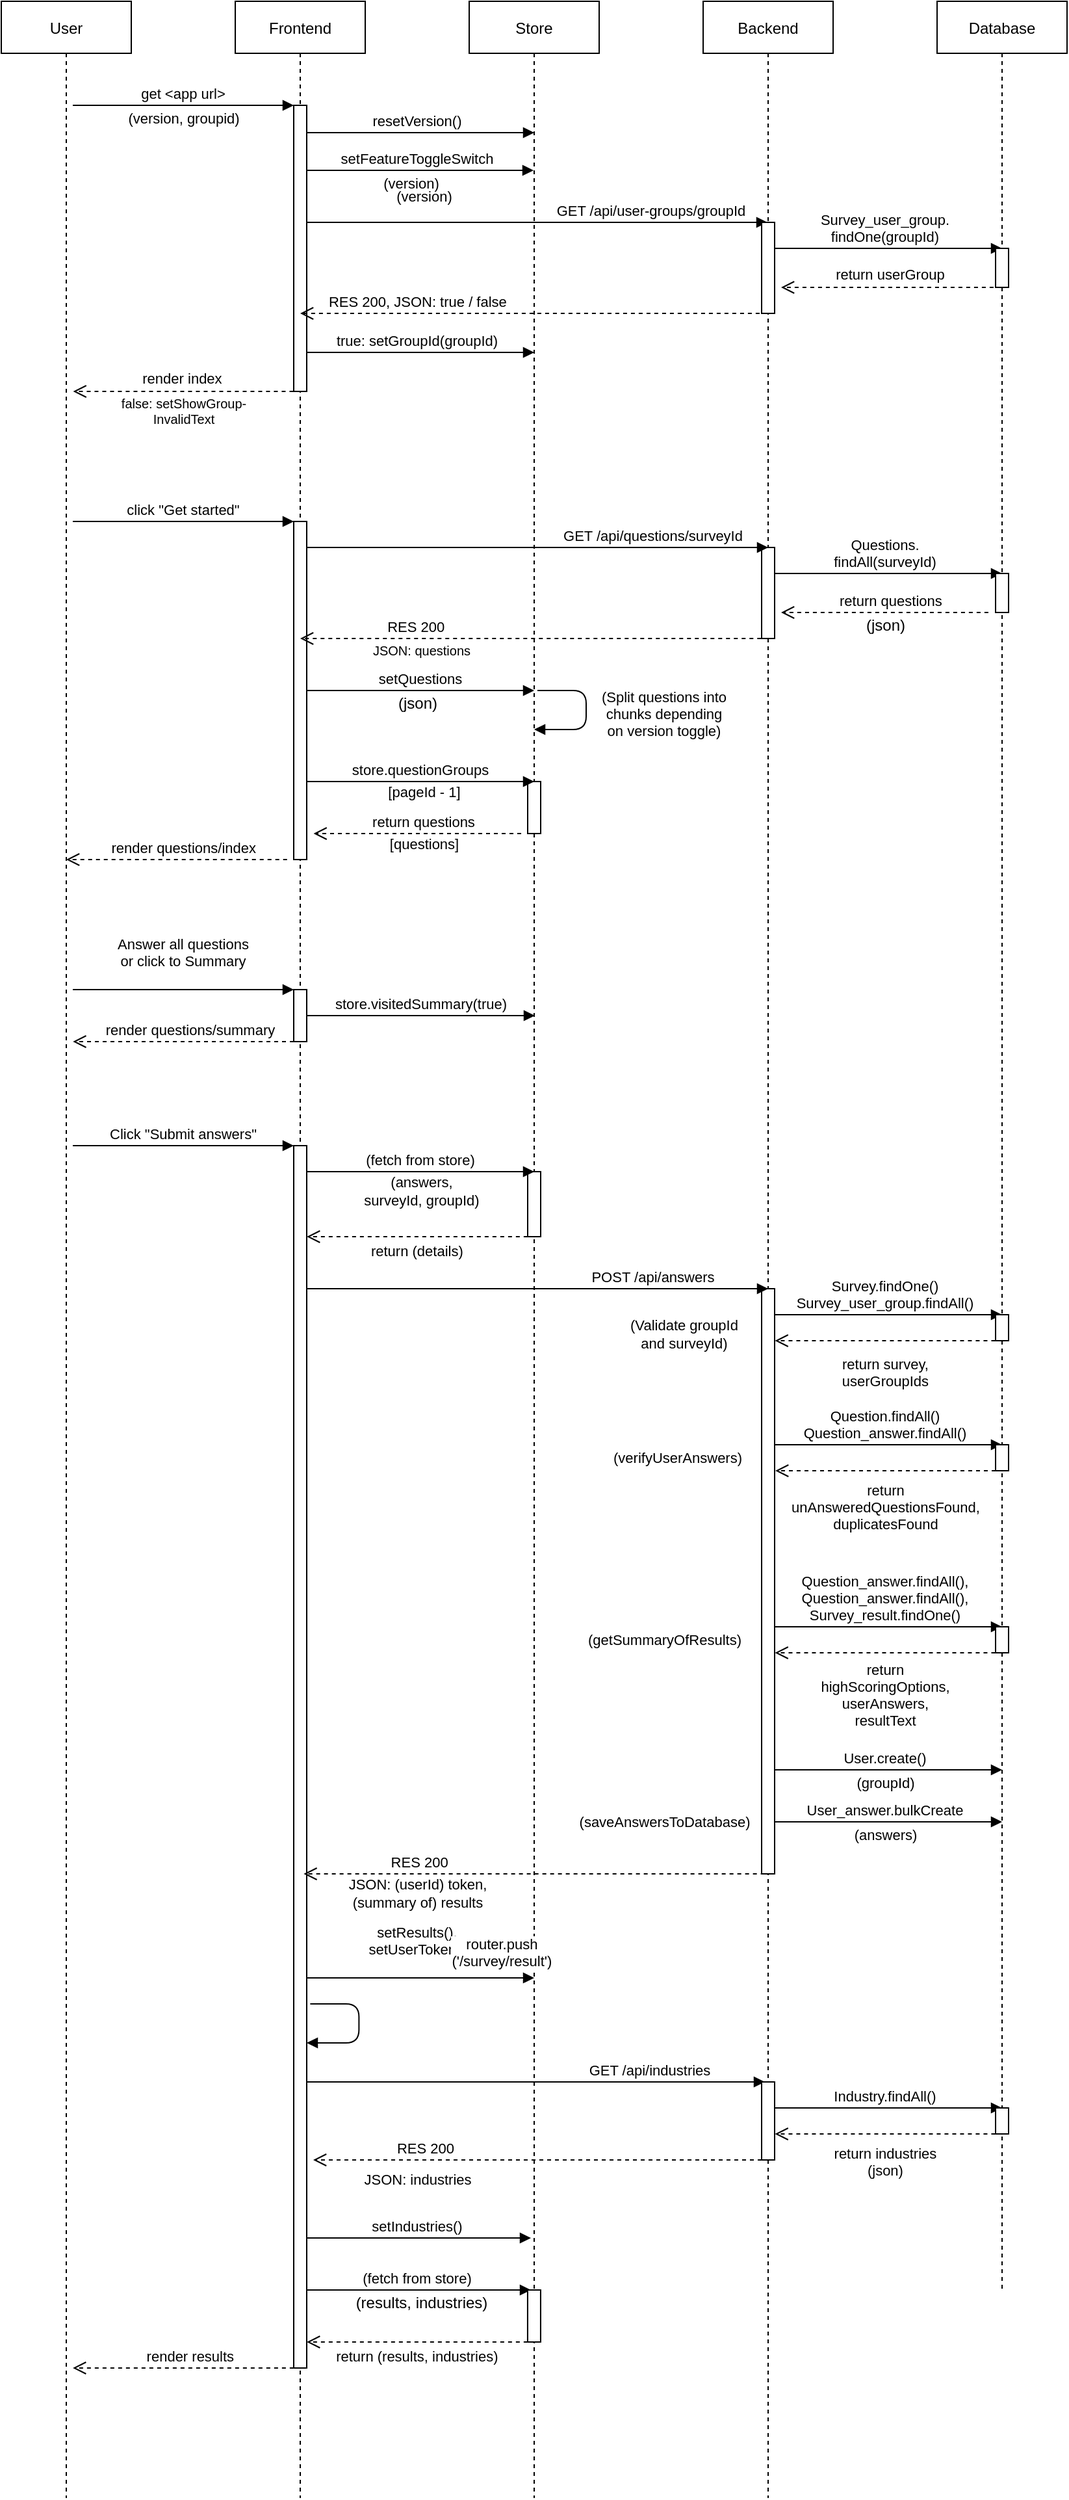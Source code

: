<mxfile version="14.6.8" type="device"><diagram id="kgpKYQtTHZ0yAKxKKP6v" name="Page-1"><mxGraphModel dx="790" dy="371" grid="1" gridSize="10" guides="1" tooltips="1" connect="1" arrows="1" fold="1" page="1" pageScale="1" pageWidth="850" pageHeight="1100" math="0" shadow="0"><root><mxCell id="0"/><mxCell id="1" parent="0"/><mxCell id="5lsWH7htPkqMAUT4gLi4-108" value="(fetch from store)" style="verticalAlign=bottom;endArrow=block;shadow=0;strokeWidth=1;" parent="1" edge="1"><mxGeometry relative="1" as="geometry"><mxPoint x="352.5" y="1840.0" as="sourcePoint"/><mxPoint x="527.5" y="1840.0" as="targetPoint"/></mxGeometry></mxCell><mxCell id="5lsWH7htPkqMAUT4gLi4-102" value="setIndustries()" style="verticalAlign=bottom;endArrow=block;shadow=0;strokeWidth=1;" parent="1" edge="1"><mxGeometry relative="1" as="geometry"><mxPoint x="352.5" y="1800" as="sourcePoint"/><mxPoint x="527.5" y="1800" as="targetPoint"/><mxPoint as="offset"/></mxGeometry></mxCell><mxCell id="5lsWH7htPkqMAUT4gLi4-95" value="Industry.findAll()" style="verticalAlign=bottom;endArrow=block;shadow=0;strokeWidth=1;" parent="1" edge="1"><mxGeometry relative="1" as="geometry"><mxPoint x="710" y="1700" as="sourcePoint"/><mxPoint x="890.0" y="1700" as="targetPoint"/><mxPoint as="offset"/></mxGeometry></mxCell><mxCell id="5lsWH7htPkqMAUT4gLi4-94" value="GET /api/industries" style="verticalAlign=bottom;endArrow=block;shadow=0;strokeWidth=1;" parent="1" edge="1"><mxGeometry x="0.502" relative="1" as="geometry"><mxPoint x="352.5" y="1680.0" as="sourcePoint"/><mxPoint x="707.5" y="1680.0" as="targetPoint"/><mxPoint as="offset"/></mxGeometry></mxCell><mxCell id="5lsWH7htPkqMAUT4gLi4-88" value="User_answer.bulkCreate" style="verticalAlign=bottom;endArrow=block;shadow=0;strokeWidth=1;" parent="1" edge="1"><mxGeometry relative="1" as="geometry"><mxPoint x="710" y="1480" as="sourcePoint"/><mxPoint x="890.0" y="1480" as="targetPoint"/><mxPoint as="offset"/></mxGeometry></mxCell><mxCell id="5lsWH7htPkqMAUT4gLi4-82" value="User.create()" style="verticalAlign=bottom;endArrow=block;shadow=0;strokeWidth=1;" parent="1" edge="1"><mxGeometry relative="1" as="geometry"><mxPoint x="710" y="1440.0" as="sourcePoint"/><mxPoint x="890.0" y="1440.0" as="targetPoint"/><mxPoint as="offset"/></mxGeometry></mxCell><mxCell id="5lsWH7htPkqMAUT4gLi4-76" value="Question_answer.findAll(),&#xA;Question_answer.findAll(),&#xA;Survey_result.findOne()" style="verticalAlign=bottom;endArrow=block;shadow=0;strokeWidth=1;" parent="1" edge="1"><mxGeometry relative="1" as="geometry"><mxPoint x="710" y="1330.0" as="sourcePoint"/><mxPoint x="890.0" y="1330.0" as="targetPoint"/><mxPoint as="offset"/></mxGeometry></mxCell><mxCell id="5lsWH7htPkqMAUT4gLi4-69" value="Question.findAll()&#xA;Question_answer.findAll()" style="verticalAlign=bottom;endArrow=block;shadow=0;strokeWidth=1;" parent="1" edge="1"><mxGeometry relative="1" as="geometry"><mxPoint x="710" y="1190.0" as="sourcePoint"/><mxPoint x="890.0" y="1190.0" as="targetPoint"/><mxPoint as="offset"/></mxGeometry></mxCell><mxCell id="5lsWH7htPkqMAUT4gLi4-63" value="Survey.findOne()&#xA;Survey_user_group.findAll()" style="verticalAlign=bottom;endArrow=block;shadow=0;strokeWidth=1;" parent="1" edge="1"><mxGeometry relative="1" as="geometry"><mxPoint x="710" y="1090.0" as="sourcePoint"/><mxPoint x="890.0" y="1090" as="targetPoint"/><mxPoint as="offset"/></mxGeometry></mxCell><mxCell id="5lsWH7htPkqMAUT4gLi4-29" value="Questions.&#xA;findAll(surveyId)" style="verticalAlign=bottom;endArrow=block;shadow=0;strokeWidth=1;" parent="1" edge="1"><mxGeometry relative="1" as="geometry"><mxPoint x="710" y="520.0" as="sourcePoint"/><mxPoint x="890.0" y="520" as="targetPoint"/></mxGeometry></mxCell><mxCell id="5lsWH7htPkqMAUT4gLi4-15" value="GET /api/user-groups/groupId" style="verticalAlign=bottom;endArrow=block;shadow=0;strokeWidth=1;" parent="1" target="5lsWH7htPkqMAUT4gLi4-3" edge="1"><mxGeometry x="0.502" relative="1" as="geometry"><mxPoint x="350" y="250.0" as="sourcePoint"/><mxPoint x="520" y="250.0" as="targetPoint"/><mxPoint as="offset"/></mxGeometry></mxCell><mxCell id="5lsWH7htPkqMAUT4gLi4-21" value="true: setGroupId(groupId)" style="verticalAlign=bottom;endArrow=block;shadow=0;strokeWidth=1;" parent="1" edge="1"><mxGeometry relative="1" as="geometry"><mxPoint x="350" y="350.0" as="sourcePoint"/><mxPoint x="530" y="350" as="targetPoint"/></mxGeometry></mxCell><mxCell id="5lsWH7htPkqMAUT4gLi4-18" value="return userGroup" style="verticalAlign=bottom;endArrow=open;dashed=1;endSize=8;exitX=-0.055;exitY=0.255;shadow=0;strokeWidth=1;exitDx=0;exitDy=0;exitPerimeter=0;" parent="1" edge="1"><mxGeometry x="0.008" y="-1" relative="1" as="geometry"><mxPoint x="720" y="300.0" as="targetPoint"/><mxPoint x="889.45" y="300.0" as="sourcePoint"/><Array as="points"/><mxPoint as="offset"/></mxGeometry></mxCell><mxCell id="5lsWH7htPkqMAUT4gLi4-17" value="Survey_user_group.&#xA;findOne(groupId)" style="verticalAlign=bottom;endArrow=block;shadow=0;strokeWidth=1;" parent="1" edge="1"><mxGeometry relative="1" as="geometry"><mxPoint x="710" y="270.0" as="sourcePoint"/><mxPoint x="890" y="270" as="targetPoint"/></mxGeometry></mxCell><mxCell id="5lsWH7htPkqMAUT4gLi4-12" value="setFeatureToggleSwitch" style="verticalAlign=bottom;endArrow=block;shadow=0;strokeWidth=1;" parent="1" target="5lsWH7htPkqMAUT4gLi4-1" edge="1"><mxGeometry relative="1" as="geometry"><mxPoint x="350" y="210.0" as="sourcePoint"/><mxPoint x="520" y="210.0" as="targetPoint"/></mxGeometry></mxCell><mxCell id="5lsWH7htPkqMAUT4gLi4-11" value="resetVersion()" style="verticalAlign=bottom;endArrow=block;shadow=0;strokeWidth=1;" parent="1" edge="1"><mxGeometry relative="1" as="geometry"><mxPoint x="350" y="181.0" as="sourcePoint"/><mxPoint x="530" y="181" as="targetPoint"/></mxGeometry></mxCell><mxCell id="3nuBFxr9cyL0pnOWT2aG-1" value="User" style="shape=umlLifeline;perimeter=lifelinePerimeter;container=1;collapsible=0;recursiveResize=0;rounded=0;shadow=0;strokeWidth=1;" parent="1" vertex="1"><mxGeometry x="120" y="80" width="100" height="1920" as="geometry"/></mxCell><mxCell id="3nuBFxr9cyL0pnOWT2aG-5" value="Frontend" style="shape=umlLifeline;perimeter=lifelinePerimeter;container=1;collapsible=0;recursiveResize=0;rounded=0;shadow=0;strokeWidth=1;" parent="1" vertex="1"><mxGeometry x="300" y="80" width="100" height="1920" as="geometry"/></mxCell><mxCell id="3nuBFxr9cyL0pnOWT2aG-6" value="" style="points=[];perimeter=orthogonalPerimeter;rounded=0;shadow=0;strokeWidth=1;" parent="3nuBFxr9cyL0pnOWT2aG-5" vertex="1"><mxGeometry x="45" y="80" width="10" height="220" as="geometry"/></mxCell><mxCell id="5lsWH7htPkqMAUT4gLi4-53" value="" style="points=[];perimeter=orthogonalPerimeter;rounded=0;shadow=0;strokeWidth=1;" parent="3nuBFxr9cyL0pnOWT2aG-5" vertex="1"><mxGeometry x="45" y="760" width="10" height="40" as="geometry"/></mxCell><mxCell id="5lsWH7htPkqMAUT4gLi4-57" value="" style="points=[];perimeter=orthogonalPerimeter;rounded=0;shadow=0;strokeWidth=1;" parent="3nuBFxr9cyL0pnOWT2aG-5" vertex="1"><mxGeometry x="45" y="880" width="10" height="940" as="geometry"/></mxCell><mxCell id="3nuBFxr9cyL0pnOWT2aG-7" value="render index" style="verticalAlign=bottom;endArrow=open;dashed=1;endSize=8;exitX=-0.055;exitY=0.255;shadow=0;strokeWidth=1;exitDx=0;exitDy=0;exitPerimeter=0;" parent="1" edge="1"><mxGeometry x="0.008" y="-1" relative="1" as="geometry"><mxPoint x="175.28" y="380.0" as="targetPoint"/><mxPoint x="344.73" y="380.0" as="sourcePoint"/><Array as="points"/><mxPoint as="offset"/></mxGeometry></mxCell><mxCell id="3nuBFxr9cyL0pnOWT2aG-8" value="get &lt;app url&gt; " style="verticalAlign=bottom;endArrow=block;entryX=0;entryY=0;shadow=0;strokeWidth=1;" parent="1" target="3nuBFxr9cyL0pnOWT2aG-6" edge="1"><mxGeometry relative="1" as="geometry"><mxPoint x="175" y="160.0" as="sourcePoint"/></mxGeometry></mxCell><mxCell id="5lsWH7htPkqMAUT4gLi4-1" value="Store" style="shape=umlLifeline;perimeter=lifelinePerimeter;container=1;collapsible=0;recursiveResize=0;rounded=0;shadow=0;strokeWidth=1;" parent="1" vertex="1"><mxGeometry x="480" y="80" width="100" height="1920" as="geometry"/></mxCell><mxCell id="5lsWH7htPkqMAUT4gLi4-48" value="" style="points=[];perimeter=orthogonalPerimeter;rounded=0;shadow=0;strokeWidth=1;" parent="5lsWH7htPkqMAUT4gLi4-1" vertex="1"><mxGeometry x="45" y="600" width="10" height="40" as="geometry"/></mxCell><mxCell id="5lsWH7htPkqMAUT4gLi4-61" value="" style="points=[];perimeter=orthogonalPerimeter;rounded=0;shadow=0;strokeWidth=1;" parent="5lsWH7htPkqMAUT4gLi4-1" vertex="1"><mxGeometry x="45" y="900" width="10" height="50" as="geometry"/></mxCell><mxCell id="5lsWH7htPkqMAUT4gLi4-3" value="Backend" style="shape=umlLifeline;perimeter=lifelinePerimeter;container=1;collapsible=0;recursiveResize=0;rounded=0;shadow=0;strokeWidth=1;" parent="1" vertex="1"><mxGeometry x="660" y="80" width="100" height="1920" as="geometry"/></mxCell><mxCell id="5lsWH7htPkqMAUT4gLi4-4" value="" style="points=[];perimeter=orthogonalPerimeter;rounded=0;shadow=0;strokeWidth=1;" parent="5lsWH7htPkqMAUT4gLi4-3" vertex="1"><mxGeometry x="45" y="170" width="10" height="70" as="geometry"/></mxCell><mxCell id="5lsWH7htPkqMAUT4gLi4-38" value="" style="points=[];perimeter=orthogonalPerimeter;rounded=0;shadow=0;strokeWidth=1;" parent="5lsWH7htPkqMAUT4gLi4-3" vertex="1"><mxGeometry x="45" y="420" width="10" height="70" as="geometry"/></mxCell><mxCell id="5lsWH7htPkqMAUT4gLi4-64" value="" style="points=[];perimeter=orthogonalPerimeter;rounded=0;shadow=0;strokeWidth=1;" parent="5lsWH7htPkqMAUT4gLi4-3" vertex="1"><mxGeometry x="45" y="990" width="10" height="450" as="geometry"/></mxCell><mxCell id="5lsWH7htPkqMAUT4gLi4-98" value="" style="points=[];perimeter=orthogonalPerimeter;rounded=0;shadow=0;strokeWidth=1;" parent="5lsWH7htPkqMAUT4gLi4-3" vertex="1"><mxGeometry x="45" y="1600" width="10" height="60" as="geometry"/></mxCell><mxCell id="5lsWH7htPkqMAUT4gLi4-5" value="Database" style="shape=umlLifeline;perimeter=lifelinePerimeter;container=1;collapsible=0;recursiveResize=0;rounded=0;shadow=0;strokeWidth=1;" parent="1" vertex="1"><mxGeometry x="840" y="80" width="100" height="1760" as="geometry"/></mxCell><mxCell id="5lsWH7htPkqMAUT4gLi4-6" value="" style="points=[];perimeter=orthogonalPerimeter;rounded=0;shadow=0;strokeWidth=1;" parent="5lsWH7htPkqMAUT4gLi4-5" vertex="1"><mxGeometry x="45" y="190" width="10" height="30" as="geometry"/></mxCell><mxCell id="5lsWH7htPkqMAUT4gLi4-30" value="" style="points=[];perimeter=orthogonalPerimeter;rounded=0;shadow=0;strokeWidth=1;" parent="5lsWH7htPkqMAUT4gLi4-5" vertex="1"><mxGeometry x="45" y="440" width="10" height="30" as="geometry"/></mxCell><mxCell id="5lsWH7htPkqMAUT4gLi4-67" value="" style="points=[];perimeter=orthogonalPerimeter;rounded=0;shadow=0;strokeWidth=1;" parent="5lsWH7htPkqMAUT4gLi4-5" vertex="1"><mxGeometry x="45" y="1010" width="10" height="20" as="geometry"/></mxCell><mxCell id="5lsWH7htPkqMAUT4gLi4-71" value="" style="points=[];perimeter=orthogonalPerimeter;rounded=0;shadow=0;strokeWidth=1;" parent="5lsWH7htPkqMAUT4gLi4-5" vertex="1"><mxGeometry x="45" y="1110" width="10" height="20" as="geometry"/></mxCell><mxCell id="5lsWH7htPkqMAUT4gLi4-78" value="" style="points=[];perimeter=orthogonalPerimeter;rounded=0;shadow=0;strokeWidth=1;" parent="5lsWH7htPkqMAUT4gLi4-5" vertex="1"><mxGeometry x="45" y="1250" width="10" height="20" as="geometry"/></mxCell><mxCell id="5lsWH7htPkqMAUT4gLi4-97" value="" style="points=[];perimeter=orthogonalPerimeter;rounded=0;shadow=0;strokeWidth=1;" parent="5lsWH7htPkqMAUT4gLi4-5" vertex="1"><mxGeometry x="45" y="1620" width="10" height="20" as="geometry"/></mxCell><mxCell id="5lsWH7htPkqMAUT4gLi4-8" value="&lt;font style=&quot;font-size: 11px&quot;&gt;(version, groupid)&lt;/font&gt;" style="text;html=1;align=center;verticalAlign=middle;resizable=0;points=[];autosize=1;" parent="1" vertex="1"><mxGeometry x="210" y="160" width="100" height="20" as="geometry"/></mxCell><mxCell id="5lsWH7htPkqMAUT4gLi4-14" value="&lt;font style=&quot;font-size: 11px&quot;&gt;(version)&lt;/font&gt;" style="text;html=1;align=center;verticalAlign=middle;resizable=0;points=[];autosize=1;" parent="1" vertex="1"><mxGeometry x="405" y="210" width="60" height="20" as="geometry"/></mxCell><mxCell id="5lsWH7htPkqMAUT4gLi4-20" value="RES 200, JSON: true / false" style="verticalAlign=bottom;endArrow=open;dashed=1;endSize=8;exitX=-0.055;exitY=0.255;shadow=0;strokeWidth=1;exitDx=0;exitDy=0;exitPerimeter=0;" parent="1" target="3nuBFxr9cyL0pnOWT2aG-5" edge="1"><mxGeometry x="0.498" relative="1" as="geometry"><mxPoint x="540" y="320.0" as="targetPoint"/><mxPoint x="709.45" y="320.0" as="sourcePoint"/><Array as="points"/><mxPoint as="offset"/></mxGeometry></mxCell><mxCell id="5lsWH7htPkqMAUT4gLi4-23" value="&lt;div style=&quot;font-size: 10px&quot;&gt;&lt;font style=&quot;font-size: 10px&quot;&gt;false: setShowGroup-&lt;/font&gt;&lt;/div&gt;&lt;div style=&quot;font-size: 10px&quot;&gt;&lt;font style=&quot;font-size: 10px&quot;&gt;&lt;font style=&quot;font-size: 10px&quot;&gt;InvalidText&lt;/font&gt;&lt;br&gt;&lt;/font&gt;&lt;/div&gt;" style="text;html=1;align=center;verticalAlign=middle;resizable=0;points=[];autosize=1;" parent="1" vertex="1"><mxGeometry x="205" y="380" width="110" height="30" as="geometry"/></mxCell><mxCell id="5lsWH7htPkqMAUT4gLi4-24" value="click &quot;Get started&quot;" style="verticalAlign=bottom;endArrow=block;entryX=0;entryY=0;shadow=0;strokeWidth=1;" parent="1" edge="1"><mxGeometry relative="1" as="geometry"><mxPoint x="175" y="480.0" as="sourcePoint"/><mxPoint x="345" y="480.0" as="targetPoint"/></mxGeometry></mxCell><mxCell id="5lsWH7htPkqMAUT4gLi4-25" value="" style="points=[];perimeter=orthogonalPerimeter;rounded=0;shadow=0;strokeWidth=1;" parent="1" vertex="1"><mxGeometry x="345" y="480" width="10" height="260" as="geometry"/></mxCell><mxCell id="5lsWH7htPkqMAUT4gLi4-26" value="GET /api/questions/surveyId" style="verticalAlign=bottom;endArrow=block;shadow=0;strokeWidth=1;" parent="1" edge="1"><mxGeometry x="0.502" relative="1" as="geometry"><mxPoint x="355" y="500" as="sourcePoint"/><mxPoint x="710" y="500" as="targetPoint"/><mxPoint as="offset"/></mxGeometry></mxCell><mxCell id="5lsWH7htPkqMAUT4gLi4-28" value="return questions" style="verticalAlign=bottom;endArrow=open;dashed=1;endSize=8;exitX=-0.055;exitY=0.255;shadow=0;strokeWidth=1;exitDx=0;exitDy=0;exitPerimeter=0;" parent="1" edge="1"><mxGeometry x="-0.062" relative="1" as="geometry"><mxPoint x="720" y="550" as="targetPoint"/><mxPoint x="879.45" y="550.0" as="sourcePoint"/><Array as="points"/><mxPoint as="offset"/></mxGeometry></mxCell><mxCell id="5lsWH7htPkqMAUT4gLi4-31" value="(json)" style="text;html=1;align=center;verticalAlign=middle;resizable=0;points=[];autosize=1;" parent="1" vertex="1"><mxGeometry x="775" y="550" width="50" height="20" as="geometry"/></mxCell><mxCell id="5lsWH7htPkqMAUT4gLi4-39" value="RES 200" style="verticalAlign=bottom;endArrow=open;dashed=1;endSize=8;exitX=-0.055;exitY=0.255;shadow=0;strokeWidth=1;exitDx=0;exitDy=0;exitPerimeter=0;" parent="1" edge="1"><mxGeometry x="0.498" relative="1" as="geometry"><mxPoint x="350" y="570" as="targetPoint"/><mxPoint x="704.64" y="570.0" as="sourcePoint"/><Array as="points"/><mxPoint as="offset"/></mxGeometry></mxCell><mxCell id="5lsWH7htPkqMAUT4gLi4-40" value="&lt;font style=&quot;font-size: 10px&quot;&gt;JSON: questions&lt;/font&gt;" style="text;html=1;align=center;verticalAlign=middle;resizable=0;points=[];autosize=1;" parent="1" vertex="1"><mxGeometry x="398" y="569" width="90" height="20" as="geometry"/></mxCell><mxCell id="5lsWH7htPkqMAUT4gLi4-41" value="setQuestions" style="verticalAlign=bottom;endArrow=block;shadow=0;strokeWidth=1;" parent="1" edge="1"><mxGeometry relative="1" as="geometry"><mxPoint x="355" y="610.0" as="sourcePoint"/><mxPoint x="530" y="610" as="targetPoint"/></mxGeometry></mxCell><mxCell id="5lsWH7htPkqMAUT4gLi4-42" value="(json)" style="text;html=1;align=center;verticalAlign=middle;resizable=0;points=[];autosize=1;" parent="1" vertex="1"><mxGeometry x="415" y="610" width="50" height="20" as="geometry"/></mxCell><mxCell id="5lsWH7htPkqMAUT4gLi4-43" value="(Split questions into&#xA; chunks depending&#xA; on version toggle)" style="verticalAlign=bottom;endArrow=block;shadow=0;strokeWidth=1;" parent="1" target="5lsWH7htPkqMAUT4gLi4-1" edge="1"><mxGeometry x="0.254" y="61" relative="1" as="geometry"><mxPoint x="532.5" y="610.0" as="sourcePoint"/><mxPoint x="600" y="680" as="targetPoint"/><Array as="points"><mxPoint x="570" y="610"/><mxPoint x="570" y="640"/></Array><mxPoint x="60" y="-51" as="offset"/></mxGeometry></mxCell><mxCell id="5lsWH7htPkqMAUT4gLi4-44" value="store.questionGroups" style="verticalAlign=bottom;endArrow=block;shadow=0;strokeWidth=1;" parent="1" edge="1"><mxGeometry relative="1" as="geometry"><mxPoint x="355" y="680.0" as="sourcePoint"/><mxPoint x="530" y="680.0" as="targetPoint"/></mxGeometry></mxCell><mxCell id="5lsWH7htPkqMAUT4gLi4-45" value="return questions" style="verticalAlign=bottom;endArrow=open;dashed=1;endSize=8;shadow=0;strokeWidth=1;" parent="1" edge="1"><mxGeometry x="-0.062" relative="1" as="geometry"><mxPoint x="360.27" y="720" as="targetPoint"/><mxPoint x="520" y="720" as="sourcePoint"/><Array as="points"/><mxPoint as="offset"/></mxGeometry></mxCell><mxCell id="5lsWH7htPkqMAUT4gLi4-47" value="&lt;font style=&quot;font-size: 11px&quot;&gt;[questions]&lt;/font&gt;" style="text;html=1;align=center;verticalAlign=middle;resizable=0;points=[];autosize=1;" parent="1" vertex="1"><mxGeometry x="410" y="718" width="70" height="20" as="geometry"/></mxCell><mxCell id="5lsWH7htPkqMAUT4gLi4-49" value="&lt;font style=&quot;font-size: 11px&quot;&gt;[pageId - 1]&lt;/font&gt;" style="text;html=1;align=center;verticalAlign=middle;resizable=0;points=[];autosize=1;" parent="1" vertex="1"><mxGeometry x="410" y="678" width="70" height="20" as="geometry"/></mxCell><mxCell id="5lsWH7htPkqMAUT4gLi4-50" value="render questions/index" style="verticalAlign=bottom;endArrow=open;dashed=1;endSize=8;shadow=0;strokeWidth=1;" parent="1" edge="1"><mxGeometry x="-0.062" relative="1" as="geometry"><mxPoint x="170" y="740" as="targetPoint"/><mxPoint x="339.86" y="740.0" as="sourcePoint"/><Array as="points"/><mxPoint as="offset"/></mxGeometry></mxCell><mxCell id="5lsWH7htPkqMAUT4gLi4-52" value="Answer all questions&#xA;or click to Summary&#xA;" style="verticalAlign=bottom;endArrow=block;entryX=0;entryY=0;shadow=0;strokeWidth=1;" parent="1" edge="1"><mxGeometry relative="1" as="geometry"><mxPoint x="175" y="840.0" as="sourcePoint"/><mxPoint x="345" y="840.0" as="targetPoint"/><mxPoint as="offset"/></mxGeometry></mxCell><mxCell id="5lsWH7htPkqMAUT4gLi4-54" value="store.visitedSummary(true)" style="verticalAlign=bottom;endArrow=block;shadow=0;strokeWidth=1;" parent="1" edge="1"><mxGeometry relative="1" as="geometry"><mxPoint x="355.5" y="860.0" as="sourcePoint"/><mxPoint x="530.5" y="860.0" as="targetPoint"/></mxGeometry></mxCell><mxCell id="5lsWH7htPkqMAUT4gLi4-55" value="render questions/summary" style="verticalAlign=bottom;endArrow=open;dashed=1;endSize=8;shadow=0;strokeWidth=1;" parent="1" edge="1"><mxGeometry x="-0.062" relative="1" as="geometry"><mxPoint x="175.14" y="880.0" as="targetPoint"/><mxPoint x="345.0" y="880.0" as="sourcePoint"/><Array as="points"/><mxPoint as="offset"/></mxGeometry></mxCell><mxCell id="5lsWH7htPkqMAUT4gLi4-56" value="Click &quot;Submit answers&quot;" style="verticalAlign=bottom;endArrow=block;entryX=0;entryY=0;shadow=0;strokeWidth=1;" parent="1" edge="1"><mxGeometry relative="1" as="geometry"><mxPoint x="175" y="960.0" as="sourcePoint"/><mxPoint x="345" y="960.0" as="targetPoint"/><mxPoint as="offset"/></mxGeometry></mxCell><mxCell id="5lsWH7htPkqMAUT4gLi4-58" value="(fetch from store)" style="verticalAlign=bottom;endArrow=block;shadow=0;strokeWidth=1;" parent="1" edge="1"><mxGeometry relative="1" as="geometry"><mxPoint x="355" y="980.0" as="sourcePoint"/><mxPoint x="530" y="980.0" as="targetPoint"/></mxGeometry></mxCell><mxCell id="5lsWH7htPkqMAUT4gLi4-59" value="&lt;div style=&quot;font-size: 11px&quot;&gt;&lt;font style=&quot;font-size: 11px&quot;&gt;(answers,&lt;/font&gt;&lt;/div&gt;&lt;div style=&quot;font-size: 11px&quot;&gt;&lt;font style=&quot;font-size: 11px&quot;&gt;&lt;font style=&quot;font-size: 11px&quot;&gt; surveyId, groupId)&lt;/font&gt;&lt;br&gt;&lt;/font&gt;&lt;/div&gt;" style="text;html=1;align=center;verticalAlign=middle;resizable=0;points=[];autosize=1;" parent="1" vertex="1"><mxGeometry x="393" y="980" width="100" height="30" as="geometry"/></mxCell><mxCell id="5lsWH7htPkqMAUT4gLi4-60" value="return (details)" style="verticalAlign=bottom;endArrow=open;dashed=1;endSize=8;shadow=0;strokeWidth=1;" parent="1" edge="1"><mxGeometry y="20" relative="1" as="geometry"><mxPoint x="355.07" y="1030.0" as="targetPoint"/><mxPoint x="524.93" y="1030.0" as="sourcePoint"/><Array as="points"/><mxPoint as="offset"/></mxGeometry></mxCell><mxCell id="5lsWH7htPkqMAUT4gLi4-62" value="POST /api/answers" style="verticalAlign=bottom;endArrow=block;shadow=0;strokeWidth=1;" parent="1" edge="1"><mxGeometry x="0.502" relative="1" as="geometry"><mxPoint x="355" y="1070" as="sourcePoint"/><mxPoint x="710" y="1070" as="targetPoint"/><mxPoint as="offset"/></mxGeometry></mxCell><mxCell id="5lsWH7htPkqMAUT4gLi4-65" value="&lt;div style=&quot;font-size: 11px&quot;&gt;&lt;font style=&quot;font-size: 11px&quot;&gt;(Validate groupId&lt;/font&gt;&lt;/div&gt;&lt;div style=&quot;font-size: 11px&quot;&gt;&lt;font style=&quot;font-size: 11px&quot;&gt;&lt;font style=&quot;font-size: 11px&quot;&gt;and surveyId)&lt;/font&gt;&lt;br style=&quot;font-size: 11px;&quot;&gt;&lt;/font&gt; &lt;/div&gt;" style="text;html=1;align=center;verticalAlign=middle;resizable=0;points=[];autosize=1;fontSize=11;" parent="1" vertex="1"><mxGeometry x="595" y="1090" width="100" height="30" as="geometry"/></mxCell><mxCell id="5lsWH7htPkqMAUT4gLi4-66" value="return survey, &#xA;userGroupIds" style="verticalAlign=bottom;endArrow=open;dashed=1;endSize=8;exitX=-0.055;exitY=0.255;shadow=0;strokeWidth=1;exitDx=0;exitDy=0;exitPerimeter=0;" parent="1" edge="1"><mxGeometry x="0.0" y="40" relative="1" as="geometry"><mxPoint x="715.28" y="1110.0" as="targetPoint"/><mxPoint x="884.73" y="1110.0" as="sourcePoint"/><Array as="points"/><mxPoint as="offset"/></mxGeometry></mxCell><mxCell id="5lsWH7htPkqMAUT4gLi4-68" value="(verifyUserAnswers)" style="text;html=1;align=center;verticalAlign=middle;resizable=0;points=[];autosize=1;fontSize=11;" parent="1" vertex="1"><mxGeometry x="585" y="1190" width="110" height="20" as="geometry"/></mxCell><mxCell id="5lsWH7htPkqMAUT4gLi4-70" value="return &#xA;unAnsweredQuestionsFound,&#xA;duplicatesFound" style="verticalAlign=bottom;endArrow=open;dashed=1;endSize=8;exitX=-0.055;exitY=0.255;shadow=0;strokeWidth=1;exitDx=0;exitDy=0;exitPerimeter=0;" parent="1" edge="1"><mxGeometry x="0.0" y="50" relative="1" as="geometry"><mxPoint x="715.55" y="1210.0" as="targetPoint"/><mxPoint x="885.0" y="1210.0" as="sourcePoint"/><Array as="points"/><mxPoint as="offset"/></mxGeometry></mxCell><mxCell id="5lsWH7htPkqMAUT4gLi4-75" value="(getSummaryOfResults)" style="text;html=1;align=center;verticalAlign=middle;resizable=0;points=[];autosize=1;fontSize=11;" parent="1" vertex="1"><mxGeometry x="565" y="1330" width="130" height="20" as="geometry"/></mxCell><mxCell id="5lsWH7htPkqMAUT4gLi4-77" value="return &#xA;highScoringOptions,&#xA;userAnswers,&#xA;resultText" style="verticalAlign=bottom;endArrow=open;dashed=1;endSize=8;exitX=-0.055;exitY=0.255;shadow=0;strokeWidth=1;exitDx=0;exitDy=0;exitPerimeter=0;" parent="1" edge="1"><mxGeometry x="0.0" y="61" relative="1" as="geometry"><mxPoint x="715.28" y="1350.0" as="targetPoint"/><mxPoint x="884.73" y="1350.0" as="sourcePoint"/><Array as="points"/><mxPoint as="offset"/></mxGeometry></mxCell><mxCell id="5lsWH7htPkqMAUT4gLi4-81" value="RES 200" style="verticalAlign=bottom;endArrow=open;dashed=1;endSize=8;exitX=-0.055;exitY=0.255;shadow=0;strokeWidth=1;exitDx=0;exitDy=0;exitPerimeter=0;" parent="1" edge="1"><mxGeometry x="0.498" relative="1" as="geometry"><mxPoint x="352.68" y="1520" as="targetPoint"/><mxPoint x="707.32" y="1520.0" as="sourcePoint"/><Array as="points"/><mxPoint as="offset"/></mxGeometry></mxCell><mxCell id="5lsWH7htPkqMAUT4gLi4-83" value="(groupId)" style="text;html=1;align=center;verticalAlign=middle;resizable=0;points=[];autosize=1;fontSize=11;" parent="1" vertex="1"><mxGeometry x="770" y="1440" width="60" height="20" as="geometry"/></mxCell><mxCell id="5lsWH7htPkqMAUT4gLi4-85" value="(saveAnswersToDatabase)" style="text;html=1;align=center;verticalAlign=middle;resizable=0;points=[];autosize=1;fontSize=11;" parent="1" vertex="1"><mxGeometry x="555" y="1470" width="150" height="20" as="geometry"/></mxCell><mxCell id="5lsWH7htPkqMAUT4gLi4-89" value="(answers)" style="text;html=1;align=center;verticalAlign=middle;resizable=0;points=[];autosize=1;fontSize=11;" parent="1" vertex="1"><mxGeometry x="770" y="1480" width="60" height="20" as="geometry"/></mxCell><mxCell id="5lsWH7htPkqMAUT4gLi4-90" value="&lt;div&gt;JSON: (userId) token,&lt;/div&gt;&lt;div&gt;(summary of) results&lt;/div&gt;" style="text;html=1;align=center;verticalAlign=middle;resizable=0;points=[];autosize=1;fontSize=11;" parent="1" vertex="1"><mxGeometry x="380" y="1520" width="120" height="30" as="geometry"/></mxCell><mxCell id="5lsWH7htPkqMAUT4gLi4-91" value="setResults(),&#xA;setUserToken()&#xA;" style="verticalAlign=bottom;endArrow=block;shadow=0;strokeWidth=1;" parent="1" edge="1"><mxGeometry x="-0.029" relative="1" as="geometry"><mxPoint x="355" y="1600.0" as="sourcePoint"/><mxPoint x="530" y="1600.0" as="targetPoint"/><mxPoint as="offset"/></mxGeometry></mxCell><mxCell id="5lsWH7htPkqMAUT4gLi4-93" value="router.push&#xA;('/survey/result')" style="verticalAlign=bottom;endArrow=block;shadow=0;strokeWidth=1;" parent="1" edge="1"><mxGeometry x="0.254" y="-55" relative="1" as="geometry"><mxPoint x="357.69" y="1620.0" as="sourcePoint"/><mxPoint x="355.0" y="1650.0" as="targetPoint"/><Array as="points"><mxPoint x="395.19" y="1620"/><mxPoint x="395.19" y="1650"/><mxPoint x="375.19" y="1650"/></Array><mxPoint x="110" y="1" as="offset"/></mxGeometry></mxCell><mxCell id="5lsWH7htPkqMAUT4gLi4-96" value="return industries&#xA;(json)&#xA;" style="verticalAlign=bottom;endArrow=open;dashed=1;endSize=8;exitX=-0.055;exitY=0.255;shadow=0;strokeWidth=1;exitDx=0;exitDy=0;exitPerimeter=0;" parent="1" edge="1"><mxGeometry x="-0.0" y="50" relative="1" as="geometry"><mxPoint x="715.27" y="1720" as="targetPoint"/><mxPoint x="884.72" y="1720" as="sourcePoint"/><Array as="points"/><mxPoint as="offset"/></mxGeometry></mxCell><mxCell id="5lsWH7htPkqMAUT4gLi4-100" value="RES 200" style="verticalAlign=bottom;endArrow=open;dashed=1;endSize=8;exitX=-0.055;exitY=0.255;shadow=0;strokeWidth=1;exitDx=0;exitDy=0;exitPerimeter=0;" parent="1" edge="1"><mxGeometry x="0.498" relative="1" as="geometry"><mxPoint x="360" y="1740" as="targetPoint"/><mxPoint x="705.0" y="1740" as="sourcePoint"/><Array as="points"/><mxPoint as="offset"/></mxGeometry></mxCell><mxCell id="5lsWH7htPkqMAUT4gLi4-101" value="&lt;div&gt;JSON: industries&lt;br&gt;&lt;/div&gt;" style="text;html=1;align=center;verticalAlign=middle;resizable=0;points=[];autosize=1;fontSize=11;" parent="1" vertex="1"><mxGeometry x="390" y="1745" width="100" height="20" as="geometry"/></mxCell><mxCell id="5lsWH7htPkqMAUT4gLi4-105" value="" style="points=[];perimeter=orthogonalPerimeter;rounded=0;shadow=0;strokeWidth=1;" parent="1" vertex="1"><mxGeometry x="524.96" y="1840" width="10" height="40" as="geometry"/></mxCell><mxCell id="5lsWH7htPkqMAUT4gLi4-106" value="(results, industries)" style="text;html=1;align=center;verticalAlign=middle;resizable=0;points=[];autosize=1;" parent="1" vertex="1"><mxGeometry x="383" y="1840" width="120" height="20" as="geometry"/></mxCell><mxCell id="5lsWH7htPkqMAUT4gLi4-107" value="return (results, industries)" style="verticalAlign=bottom;endArrow=open;dashed=1;endSize=8;shadow=0;strokeWidth=1;" parent="1" edge="1"><mxGeometry y="20" relative="1" as="geometry"><mxPoint x="355.07" y="1880.0" as="targetPoint"/><mxPoint x="524.93" y="1880.0" as="sourcePoint"/><Array as="points"/><mxPoint as="offset"/></mxGeometry></mxCell><mxCell id="5lsWH7htPkqMAUT4gLi4-109" value="render results" style="verticalAlign=bottom;endArrow=open;dashed=1;endSize=8;shadow=0;strokeWidth=1;" parent="1" edge="1"><mxGeometry x="-0.062" relative="1" as="geometry"><mxPoint x="175.07" y="1900.0" as="targetPoint"/><mxPoint x="344.93" y="1900.0" as="sourcePoint"/><Array as="points"/><mxPoint as="offset"/></mxGeometry></mxCell><mxCell id="2SGPgdIzKcMM7YIgKBSz-1" value="&lt;font style=&quot;font-size: 11px&quot;&gt;(version)&lt;/font&gt;" style="text;html=1;align=center;verticalAlign=middle;resizable=0;points=[];autosize=1;" vertex="1" parent="1"><mxGeometry x="415" y="220" width="60" height="20" as="geometry"/></mxCell></root></mxGraphModel></diagram></mxfile>